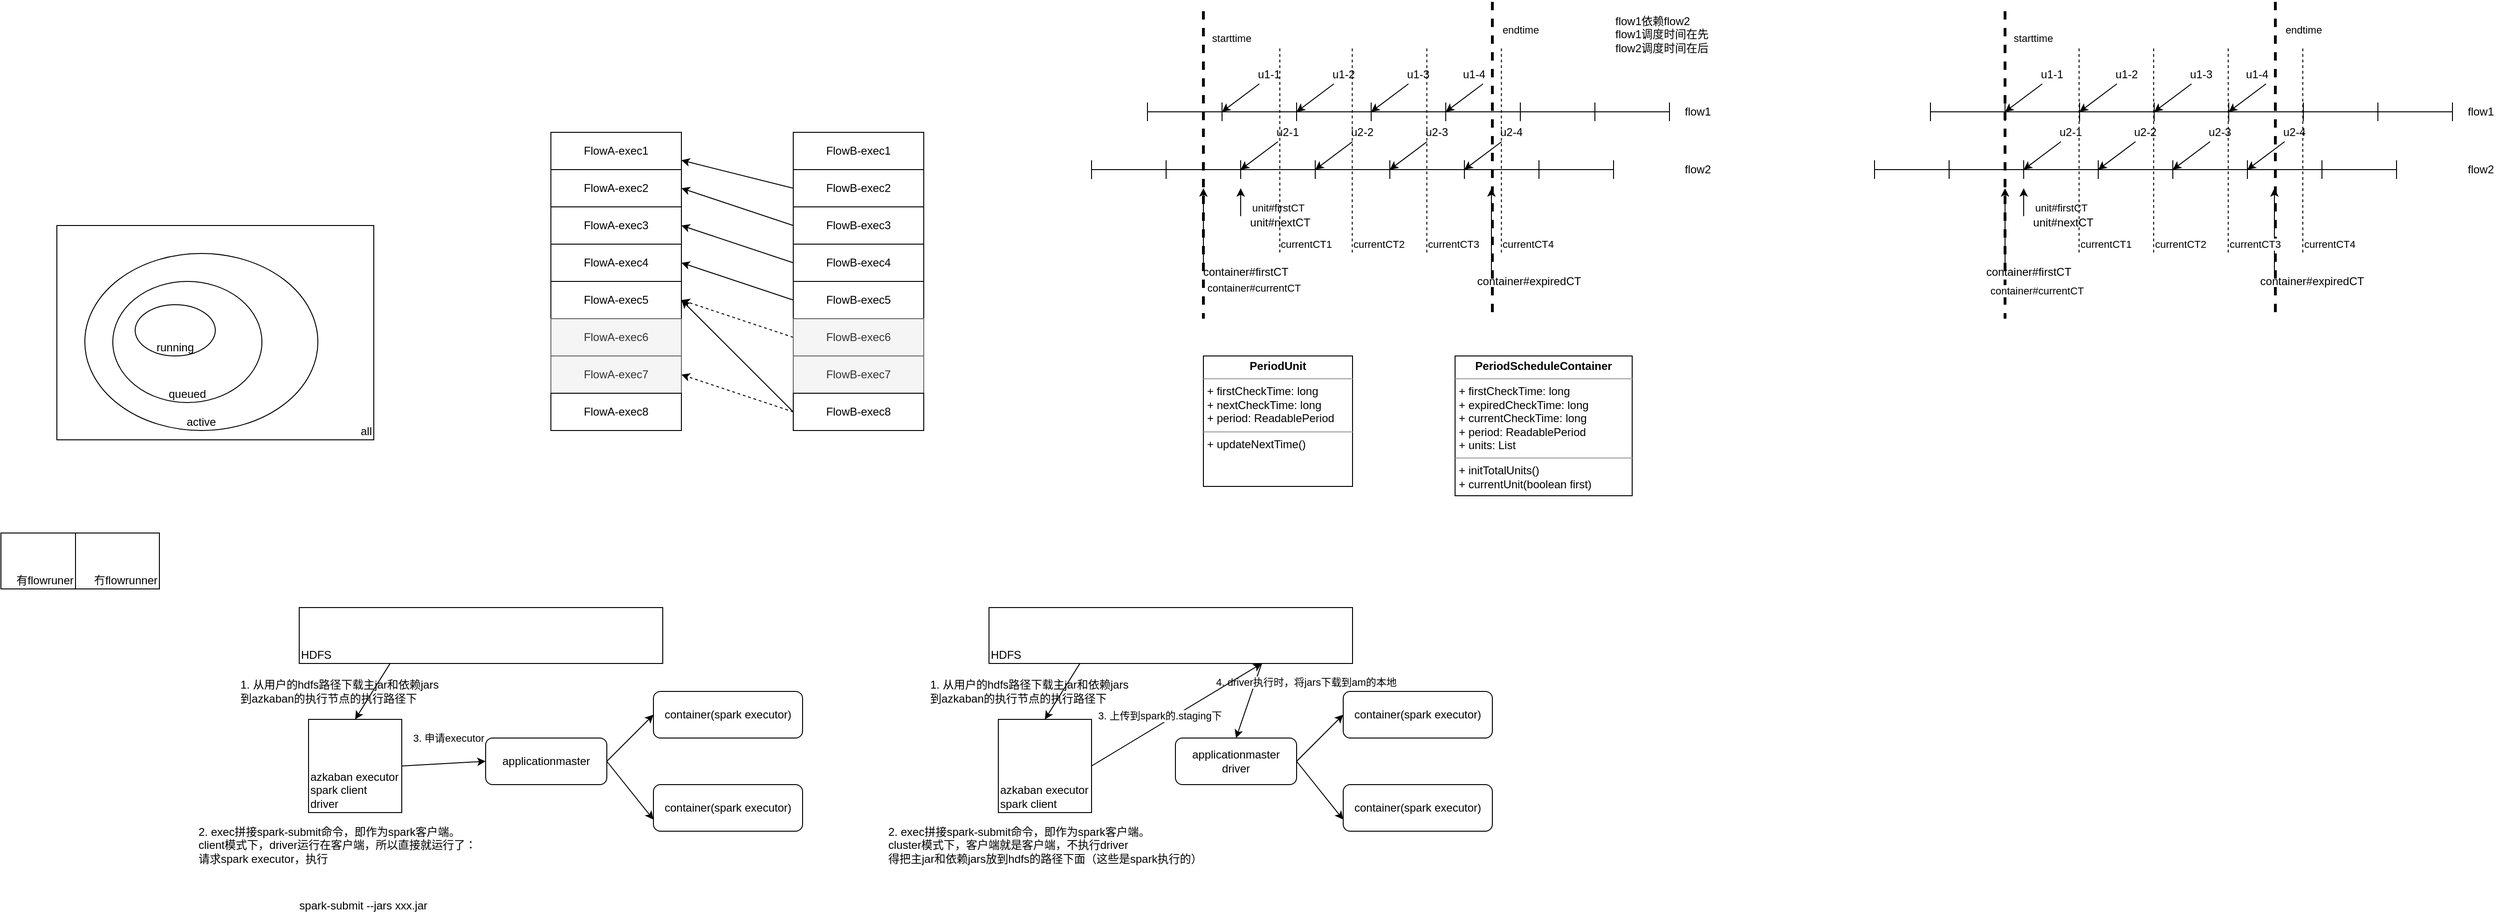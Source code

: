 <mxfile version="15.8.6" type="github">
  <diagram id="aQnRRkF6ognPnJ4j7R5l" name="第 1 页">
    <mxGraphModel dx="1422" dy="762" grid="1" gridSize="10" guides="1" tooltips="1" connect="1" arrows="1" fold="1" page="1" pageScale="1" pageWidth="827" pageHeight="1169" math="0" shadow="0">
      <root>
        <mxCell id="0" />
        <mxCell id="1" parent="0" />
        <mxCell id="pk9T2rpyoznw9BTv7xYc-8" value="all" style="rounded=0;whiteSpace=wrap;html=1;verticalAlign=bottom;align=right;" parent="1" vertex="1">
          <mxGeometry x="210" y="290" width="340" height="230" as="geometry" />
        </mxCell>
        <mxCell id="pk9T2rpyoznw9BTv7xYc-9" value="active" style="ellipse;whiteSpace=wrap;html=1;verticalAlign=bottom;" parent="1" vertex="1">
          <mxGeometry x="240" y="320" width="250" height="190" as="geometry" />
        </mxCell>
        <mxCell id="pk9T2rpyoznw9BTv7xYc-10" value="queued" style="ellipse;whiteSpace=wrap;html=1;verticalAlign=bottom;" parent="1" vertex="1">
          <mxGeometry x="270" y="350" width="160" height="130" as="geometry" />
        </mxCell>
        <mxCell id="pk9T2rpyoznw9BTv7xYc-11" value="running" style="ellipse;whiteSpace=wrap;html=1;verticalAlign=bottom;" parent="1" vertex="1">
          <mxGeometry x="294" y="375" width="86" height="55" as="geometry" />
        </mxCell>
        <mxCell id="pk9T2rpyoznw9BTv7xYc-12" value="有flowruner" style="rounded=0;whiteSpace=wrap;html=1;align=right;verticalAlign=bottom;" parent="1" vertex="1">
          <mxGeometry x="150" y="620" width="80" height="60" as="geometry" />
        </mxCell>
        <mxCell id="pk9T2rpyoznw9BTv7xYc-13" value="冇flowrunner" style="rounded=0;whiteSpace=wrap;html=1;align=right;verticalAlign=bottom;" parent="1" vertex="1">
          <mxGeometry x="230" y="620" width="90" height="60" as="geometry" />
        </mxCell>
        <mxCell id="e2mZM0DdO9kEQqsVOAgc-1" value="FlowA-exec1" style="rounded=0;whiteSpace=wrap;html=1;" parent="1" vertex="1">
          <mxGeometry x="740" y="190" width="140" height="40" as="geometry" />
        </mxCell>
        <mxCell id="e2mZM0DdO9kEQqsVOAgc-6" value="&lt;span&gt;FlowA-exec2&lt;/span&gt;" style="rounded=0;whiteSpace=wrap;html=1;" parent="1" vertex="1">
          <mxGeometry x="740" y="230" width="140" height="40" as="geometry" />
        </mxCell>
        <mxCell id="e2mZM0DdO9kEQqsVOAgc-7" value="&lt;span&gt;FlowA-exec3&lt;/span&gt;" style="rounded=0;whiteSpace=wrap;html=1;" parent="1" vertex="1">
          <mxGeometry x="740" y="270" width="140" height="40" as="geometry" />
        </mxCell>
        <mxCell id="e2mZM0DdO9kEQqsVOAgc-8" value="&lt;span&gt;FlowA-exec4&lt;/span&gt;" style="rounded=0;whiteSpace=wrap;html=1;" parent="1" vertex="1">
          <mxGeometry x="740" y="310" width="140" height="40" as="geometry" />
        </mxCell>
        <mxCell id="e2mZM0DdO9kEQqsVOAgc-9" value="&lt;span&gt;FlowA-exec5&lt;/span&gt;" style="rounded=0;whiteSpace=wrap;html=1;" parent="1" vertex="1">
          <mxGeometry x="740" y="350" width="140" height="40" as="geometry" />
        </mxCell>
        <mxCell id="e2mZM0DdO9kEQqsVOAgc-10" value="&lt;span&gt;FlowA-exec6&lt;/span&gt;" style="rounded=0;whiteSpace=wrap;html=1;fillColor=#f5f5f5;strokeColor=#666666;fontColor=#333333;" parent="1" vertex="1">
          <mxGeometry x="740" y="390" width="140" height="40" as="geometry" />
        </mxCell>
        <mxCell id="e2mZM0DdO9kEQqsVOAgc-11" value="&lt;span&gt;FlowA-exec7&lt;/span&gt;" style="rounded=0;whiteSpace=wrap;html=1;fillColor=#f5f5f5;strokeColor=#666666;fontColor=#333333;" parent="1" vertex="1">
          <mxGeometry x="740" y="430" width="140" height="40" as="geometry" />
        </mxCell>
        <mxCell id="e2mZM0DdO9kEQqsVOAgc-12" value="&lt;span&gt;FlowA-exec8&lt;/span&gt;" style="rounded=0;whiteSpace=wrap;html=1;" parent="1" vertex="1">
          <mxGeometry x="740" y="470" width="140" height="40" as="geometry" />
        </mxCell>
        <mxCell id="e2mZM0DdO9kEQqsVOAgc-13" value="FlowB-exec1" style="rounded=0;whiteSpace=wrap;html=1;" parent="1" vertex="1">
          <mxGeometry x="1000" y="190" width="140" height="40" as="geometry" />
        </mxCell>
        <mxCell id="e2mZM0DdO9kEQqsVOAgc-21" style="rounded=0;orthogonalLoop=1;jettySize=auto;html=1;exitX=0;exitY=0.5;exitDx=0;exitDy=0;entryX=1;entryY=0.75;entryDx=0;entryDy=0;" parent="1" source="e2mZM0DdO9kEQqsVOAgc-14" target="e2mZM0DdO9kEQqsVOAgc-1" edge="1">
          <mxGeometry relative="1" as="geometry" />
        </mxCell>
        <mxCell id="e2mZM0DdO9kEQqsVOAgc-14" value="&lt;span&gt;FlowB-exec2&lt;/span&gt;" style="rounded=0;whiteSpace=wrap;html=1;" parent="1" vertex="1">
          <mxGeometry x="1000" y="230" width="140" height="40" as="geometry" />
        </mxCell>
        <mxCell id="e2mZM0DdO9kEQqsVOAgc-22" style="edgeStyle=none;rounded=0;orthogonalLoop=1;jettySize=auto;html=1;exitX=0;exitY=0.5;exitDx=0;exitDy=0;entryX=1;entryY=0.5;entryDx=0;entryDy=0;" parent="1" source="e2mZM0DdO9kEQqsVOAgc-15" target="e2mZM0DdO9kEQqsVOAgc-6" edge="1">
          <mxGeometry relative="1" as="geometry" />
        </mxCell>
        <mxCell id="e2mZM0DdO9kEQqsVOAgc-15" value="&lt;span&gt;FlowB-exec3&lt;/span&gt;" style="rounded=0;whiteSpace=wrap;html=1;" parent="1" vertex="1">
          <mxGeometry x="1000" y="270" width="140" height="40" as="geometry" />
        </mxCell>
        <mxCell id="e2mZM0DdO9kEQqsVOAgc-23" style="edgeStyle=none;rounded=0;orthogonalLoop=1;jettySize=auto;html=1;exitX=0;exitY=0.5;exitDx=0;exitDy=0;entryX=1;entryY=0.5;entryDx=0;entryDy=0;" parent="1" source="e2mZM0DdO9kEQqsVOAgc-16" target="e2mZM0DdO9kEQqsVOAgc-7" edge="1">
          <mxGeometry relative="1" as="geometry" />
        </mxCell>
        <mxCell id="e2mZM0DdO9kEQqsVOAgc-16" value="&lt;span&gt;FlowB-exec4&lt;/span&gt;" style="rounded=0;whiteSpace=wrap;html=1;" parent="1" vertex="1">
          <mxGeometry x="1000" y="310" width="140" height="40" as="geometry" />
        </mxCell>
        <mxCell id="e2mZM0DdO9kEQqsVOAgc-24" style="edgeStyle=none;rounded=0;orthogonalLoop=1;jettySize=auto;html=1;exitX=0;exitY=0.5;exitDx=0;exitDy=0;entryX=1;entryY=0.5;entryDx=0;entryDy=0;" parent="1" source="e2mZM0DdO9kEQqsVOAgc-17" target="e2mZM0DdO9kEQqsVOAgc-8" edge="1">
          <mxGeometry relative="1" as="geometry" />
        </mxCell>
        <mxCell id="e2mZM0DdO9kEQqsVOAgc-17" value="&lt;span&gt;FlowB-exec5&lt;/span&gt;" style="rounded=0;whiteSpace=wrap;html=1;" parent="1" vertex="1">
          <mxGeometry x="1000" y="350" width="140" height="40" as="geometry" />
        </mxCell>
        <mxCell id="e2mZM0DdO9kEQqsVOAgc-25" style="edgeStyle=none;rounded=0;orthogonalLoop=1;jettySize=auto;html=1;exitX=0;exitY=0.5;exitDx=0;exitDy=0;entryX=1;entryY=0.5;entryDx=0;entryDy=0;dashed=1;" parent="1" source="e2mZM0DdO9kEQqsVOAgc-18" target="e2mZM0DdO9kEQqsVOAgc-9" edge="1">
          <mxGeometry relative="1" as="geometry" />
        </mxCell>
        <mxCell id="e2mZM0DdO9kEQqsVOAgc-18" value="&lt;span&gt;FlowB-exec6&lt;/span&gt;" style="rounded=0;whiteSpace=wrap;html=1;fillColor=#f5f5f5;strokeColor=#666666;fontColor=#333333;shadow=0;" parent="1" vertex="1">
          <mxGeometry x="1000" y="390" width="140" height="40" as="geometry" />
        </mxCell>
        <mxCell id="e2mZM0DdO9kEQqsVOAgc-19" value="&lt;span&gt;FlowB-exec7&lt;/span&gt;" style="rounded=0;whiteSpace=wrap;html=1;fillColor=#f5f5f5;strokeColor=#666666;fontColor=#333333;" parent="1" vertex="1">
          <mxGeometry x="1000" y="430" width="140" height="40" as="geometry" />
        </mxCell>
        <mxCell id="e2mZM0DdO9kEQqsVOAgc-26" style="edgeStyle=none;rounded=0;orthogonalLoop=1;jettySize=auto;html=1;exitX=0;exitY=0.5;exitDx=0;exitDy=0;entryX=1;entryY=0.5;entryDx=0;entryDy=0;dashed=1;" parent="1" source="e2mZM0DdO9kEQqsVOAgc-20" target="e2mZM0DdO9kEQqsVOAgc-11" edge="1">
          <mxGeometry relative="1" as="geometry" />
        </mxCell>
        <mxCell id="e2mZM0DdO9kEQqsVOAgc-27" style="edgeStyle=none;rounded=0;orthogonalLoop=1;jettySize=auto;html=1;exitX=0;exitY=0.5;exitDx=0;exitDy=0;entryX=1;entryY=0.5;entryDx=0;entryDy=0;" parent="1" source="e2mZM0DdO9kEQqsVOAgc-20" target="e2mZM0DdO9kEQqsVOAgc-9" edge="1">
          <mxGeometry relative="1" as="geometry" />
        </mxCell>
        <mxCell id="e2mZM0DdO9kEQqsVOAgc-20" value="&lt;span&gt;FlowB-exec8&lt;/span&gt;" style="rounded=0;whiteSpace=wrap;html=1;" parent="1" vertex="1">
          <mxGeometry x="1000" y="470" width="140" height="40" as="geometry" />
        </mxCell>
        <mxCell id="pfVYuSR0jJSsjKPyAvSp-11" value="&lt;p style=&quot;margin: 0px ; margin-top: 4px ; text-align: center&quot;&gt;&lt;b&gt;PeriodScheduleContainer&lt;/b&gt;&lt;br&gt;&lt;/p&gt;&lt;hr size=&quot;1&quot;&gt;&lt;p style=&quot;margin: 0px ; margin-left: 4px&quot;&gt;+ firstCheckTime: long&lt;/p&gt;&lt;p style=&quot;margin: 0px ; margin-left: 4px&quot;&gt;+ expiredCheckTime: long&lt;/p&gt;&lt;p style=&quot;margin: 0px ; margin-left: 4px&quot;&gt;+ currentCheckTime: long&lt;/p&gt;&lt;p style=&quot;margin: 0px ; margin-left: 4px&quot;&gt;+ period: ReadablePeriod&lt;/p&gt;&lt;p style=&quot;margin: 0px ; margin-left: 4px&quot;&gt;+ units: List&lt;/p&gt;&lt;hr size=&quot;1&quot;&gt;&lt;p style=&quot;margin: 0px ; margin-left: 4px&quot;&gt;+ initTotalUnits()&lt;/p&gt;&lt;p style=&quot;margin: 0px ; margin-left: 4px&quot;&gt;+ currentUnit(boolean first)&lt;/p&gt;" style="verticalAlign=top;align=left;overflow=fill;fontSize=12;fontFamily=Helvetica;html=1;" parent="1" vertex="1">
          <mxGeometry x="1710" y="430" width="190" height="150" as="geometry" />
        </mxCell>
        <mxCell id="pfVYuSR0jJSsjKPyAvSp-12" value="&lt;p style=&quot;margin: 0px ; margin-top: 4px ; text-align: center&quot;&gt;&lt;b&gt;PeriodUnit&lt;/b&gt;&lt;/p&gt;&lt;hr size=&quot;1&quot;&gt;&lt;p style=&quot;margin: 0px ; margin-left: 4px&quot;&gt;+ firstCheckTime: long&lt;/p&gt;&lt;p style=&quot;margin: 0px ; margin-left: 4px&quot;&gt;+ nextCheckTime: long&lt;/p&gt;&lt;p style=&quot;margin: 0px ; margin-left: 4px&quot;&gt;+ period: ReadablePeriod&lt;/p&gt;&lt;hr size=&quot;1&quot;&gt;&lt;p style=&quot;margin: 0px ; margin-left: 4px&quot;&gt;+ updateNextTime()&lt;/p&gt;" style="verticalAlign=top;align=left;overflow=fill;fontSize=12;fontFamily=Helvetica;html=1;" parent="1" vertex="1">
          <mxGeometry x="1440" y="430" width="160" height="140" as="geometry" />
        </mxCell>
        <mxCell id="pfVYuSR0jJSsjKPyAvSp-16" value="" style="shape=crossbar;whiteSpace=wrap;html=1;rounded=1;verticalAlign=bottom;" parent="1" vertex="1">
          <mxGeometry x="1320" y="220" width="80" height="20" as="geometry" />
        </mxCell>
        <mxCell id="pfVYuSR0jJSsjKPyAvSp-18" value="" style="shape=crossbar;whiteSpace=wrap;html=1;rounded=1;verticalAlign=bottom;" parent="1" vertex="1">
          <mxGeometry x="1400" y="220" width="80" height="20" as="geometry" />
        </mxCell>
        <mxCell id="pfVYuSR0jJSsjKPyAvSp-19" value="" style="shape=crossbar;whiteSpace=wrap;html=1;rounded=1;verticalAlign=bottom;" parent="1" vertex="1">
          <mxGeometry x="1480" y="220" width="80" height="20" as="geometry" />
        </mxCell>
        <mxCell id="pfVYuSR0jJSsjKPyAvSp-20" value="" style="shape=crossbar;whiteSpace=wrap;html=1;rounded=1;verticalAlign=bottom;" parent="1" vertex="1">
          <mxGeometry x="1560" y="220" width="80" height="20" as="geometry" />
        </mxCell>
        <mxCell id="pfVYuSR0jJSsjKPyAvSp-21" value="" style="shape=crossbar;whiteSpace=wrap;html=1;rounded=1;verticalAlign=bottom;" parent="1" vertex="1">
          <mxGeometry x="1640" y="220" width="80" height="20" as="geometry" />
        </mxCell>
        <mxCell id="pfVYuSR0jJSsjKPyAvSp-22" value="" style="shape=crossbar;whiteSpace=wrap;html=1;rounded=1;verticalAlign=bottom;" parent="1" vertex="1">
          <mxGeometry x="1720" y="220" width="80" height="20" as="geometry" />
        </mxCell>
        <mxCell id="pfVYuSR0jJSsjKPyAvSp-23" value="" style="shape=crossbar;whiteSpace=wrap;html=1;rounded=1;verticalAlign=bottom;" parent="1" vertex="1">
          <mxGeometry x="1800" y="220" width="80" height="20" as="geometry" />
        </mxCell>
        <mxCell id="pfVYuSR0jJSsjKPyAvSp-25" value="" style="endArrow=none;html=1;dashed=1;endFill=0;strokeWidth=3;" parent="1" edge="1">
          <mxGeometry width="50" height="50" relative="1" as="geometry">
            <mxPoint x="1440" y="60" as="sourcePoint" />
            <mxPoint x="1440" y="390" as="targetPoint" />
          </mxGeometry>
        </mxCell>
        <mxCell id="pfVYuSR0jJSsjKPyAvSp-26" value="starttime" style="edgeLabel;html=1;align=center;verticalAlign=middle;resizable=0;points=[];" parent="pfVYuSR0jJSsjKPyAvSp-25" vertex="1" connectable="0">
          <mxGeometry x="-0.796" relative="1" as="geometry">
            <mxPoint x="30" y="-5" as="offset" />
          </mxGeometry>
        </mxCell>
        <mxCell id="pfVYuSR0jJSsjKPyAvSp-27" value="" style="endArrow=none;html=1;dashed=1;endFill=0;strokeWidth=3;" parent="1" edge="1">
          <mxGeometry width="50" height="50" relative="1" as="geometry">
            <mxPoint x="1750" y="50" as="sourcePoint" />
            <mxPoint x="1750" y="390" as="targetPoint" />
          </mxGeometry>
        </mxCell>
        <mxCell id="pfVYuSR0jJSsjKPyAvSp-28" value="endtime" style="edgeLabel;html=1;align=center;verticalAlign=middle;resizable=0;points=[];" parent="pfVYuSR0jJSsjKPyAvSp-27" vertex="1" connectable="0">
          <mxGeometry x="-0.796" relative="1" as="geometry">
            <mxPoint x="30" y="-5" as="offset" />
          </mxGeometry>
        </mxCell>
        <mxCell id="pfVYuSR0jJSsjKPyAvSp-29" value="" style="endArrow=classic;html=1;" parent="1" edge="1">
          <mxGeometry width="50" height="50" relative="1" as="geometry">
            <mxPoint x="1440" y="330" as="sourcePoint" />
            <mxPoint x="1440" y="250" as="targetPoint" />
          </mxGeometry>
        </mxCell>
        <mxCell id="pfVYuSR0jJSsjKPyAvSp-30" value="container#currentCT" style="edgeLabel;html=1;align=center;verticalAlign=middle;resizable=0;points=[];" parent="pfVYuSR0jJSsjKPyAvSp-29" vertex="1" connectable="0">
          <mxGeometry x="-0.755" relative="1" as="geometry">
            <mxPoint x="54" y="37" as="offset" />
          </mxGeometry>
        </mxCell>
        <mxCell id="pfVYuSR0jJSsjKPyAvSp-31" value="container#firstCT" style="text;html=1;align=center;verticalAlign=middle;resizable=0;points=[];autosize=1;strokeColor=none;fillColor=none;" parent="1" vertex="1">
          <mxGeometry x="1430" y="330" width="110" height="20" as="geometry" />
        </mxCell>
        <mxCell id="pfVYuSR0jJSsjKPyAvSp-32" value="" style="endArrow=classic;html=1;" parent="1" edge="1">
          <mxGeometry width="50" height="50" relative="1" as="geometry">
            <mxPoint x="1749" y="340" as="sourcePoint" />
            <mxPoint x="1749" y="250" as="targetPoint" />
          </mxGeometry>
        </mxCell>
        <mxCell id="pfVYuSR0jJSsjKPyAvSp-33" value="&lt;span style=&quot;font-size: 12px;&quot;&gt;container#expiredCT&lt;/span&gt;" style="edgeLabel;html=1;align=center;verticalAlign=middle;resizable=0;points=[];labelBackgroundColor=none;" parent="pfVYuSR0jJSsjKPyAvSp-32" vertex="1" connectable="0">
          <mxGeometry x="-0.755" relative="1" as="geometry">
            <mxPoint x="40" y="21" as="offset" />
          </mxGeometry>
        </mxCell>
        <mxCell id="pfVYuSR0jJSsjKPyAvSp-34" value="" style="endArrow=classic;html=1;" parent="1" edge="1">
          <mxGeometry width="50" height="50" relative="1" as="geometry">
            <mxPoint x="1480" y="280" as="sourcePoint" />
            <mxPoint x="1480" y="250" as="targetPoint" />
          </mxGeometry>
        </mxCell>
        <mxCell id="pfVYuSR0jJSsjKPyAvSp-35" value="unit#firstCT" style="edgeLabel;html=1;align=center;verticalAlign=middle;resizable=0;points=[];" parent="pfVYuSR0jJSsjKPyAvSp-34" vertex="1" connectable="0">
          <mxGeometry x="-0.381" y="-2" relative="1" as="geometry">
            <mxPoint x="38" as="offset" />
          </mxGeometry>
        </mxCell>
        <mxCell id="pfVYuSR0jJSsjKPyAvSp-36" value="unit#nextCT" style="text;html=1;align=center;verticalAlign=middle;resizable=0;points=[];autosize=1;strokeColor=none;fillColor=none;" parent="1" vertex="1">
          <mxGeometry x="1482" y="277" width="80" height="20" as="geometry" />
        </mxCell>
        <mxCell id="pfVYuSR0jJSsjKPyAvSp-37" value="" style="shape=crossbar;whiteSpace=wrap;html=1;rounded=1;verticalAlign=bottom;" parent="1" vertex="1">
          <mxGeometry x="1380" y="158" width="80" height="20" as="geometry" />
        </mxCell>
        <mxCell id="pfVYuSR0jJSsjKPyAvSp-38" value="" style="shape=crossbar;whiteSpace=wrap;html=1;rounded=1;verticalAlign=bottom;" parent="1" vertex="1">
          <mxGeometry x="1460" y="158" width="80" height="20" as="geometry" />
        </mxCell>
        <mxCell id="pfVYuSR0jJSsjKPyAvSp-39" value="" style="shape=crossbar;whiteSpace=wrap;html=1;rounded=1;verticalAlign=bottom;" parent="1" vertex="1">
          <mxGeometry x="1540" y="158" width="80" height="20" as="geometry" />
        </mxCell>
        <mxCell id="pfVYuSR0jJSsjKPyAvSp-40" value="" style="shape=crossbar;whiteSpace=wrap;html=1;rounded=1;verticalAlign=bottom;" parent="1" vertex="1">
          <mxGeometry x="1620" y="158" width="80" height="20" as="geometry" />
        </mxCell>
        <mxCell id="pfVYuSR0jJSsjKPyAvSp-41" value="" style="shape=crossbar;whiteSpace=wrap;html=1;rounded=1;verticalAlign=bottom;" parent="1" vertex="1">
          <mxGeometry x="1700" y="158" width="80" height="20" as="geometry" />
        </mxCell>
        <mxCell id="pfVYuSR0jJSsjKPyAvSp-42" value="" style="shape=crossbar;whiteSpace=wrap;html=1;rounded=1;verticalAlign=bottom;" parent="1" vertex="1">
          <mxGeometry x="1780" y="158" width="80" height="20" as="geometry" />
        </mxCell>
        <mxCell id="pfVYuSR0jJSsjKPyAvSp-43" value="" style="shape=crossbar;whiteSpace=wrap;html=1;rounded=1;verticalAlign=bottom;" parent="1" vertex="1">
          <mxGeometry x="1860" y="158" width="80" height="20" as="geometry" />
        </mxCell>
        <mxCell id="pfVYuSR0jJSsjKPyAvSp-44" value="flow1" style="text;html=1;align=center;verticalAlign=middle;resizable=0;points=[];autosize=1;strokeColor=none;fillColor=none;" parent="1" vertex="1">
          <mxGeometry x="1950" y="158" width="40" height="20" as="geometry" />
        </mxCell>
        <mxCell id="pfVYuSR0jJSsjKPyAvSp-45" value="flow2" style="text;html=1;align=center;verticalAlign=middle;resizable=0;points=[];autosize=1;strokeColor=none;fillColor=none;" parent="1" vertex="1">
          <mxGeometry x="1950" y="220" width="40" height="20" as="geometry" />
        </mxCell>
        <mxCell id="pfVYuSR0jJSsjKPyAvSp-46" value="" style="endArrow=classic;html=1;entryX=0;entryY=0.5;entryDx=0;entryDy=0;entryPerimeter=0;" parent="1" target="pfVYuSR0jJSsjKPyAvSp-38" edge="1">
          <mxGeometry width="50" height="50" relative="1" as="geometry">
            <mxPoint x="1500" y="138" as="sourcePoint" />
            <mxPoint x="1550" y="88" as="targetPoint" />
          </mxGeometry>
        </mxCell>
        <mxCell id="pfVYuSR0jJSsjKPyAvSp-47" value="u1-1" style="text;html=1;align=center;verticalAlign=middle;resizable=0;points=[];autosize=1;strokeColor=none;fillColor=none;" parent="1" vertex="1">
          <mxGeometry x="1490" y="118" width="40" height="20" as="geometry" />
        </mxCell>
        <mxCell id="pfVYuSR0jJSsjKPyAvSp-48" value="" style="endArrow=classic;html=1;entryX=0;entryY=0.5;entryDx=0;entryDy=0;entryPerimeter=0;" parent="1" target="pfVYuSR0jJSsjKPyAvSp-39" edge="1">
          <mxGeometry width="50" height="50" relative="1" as="geometry">
            <mxPoint x="1580" y="138" as="sourcePoint" />
            <mxPoint x="1470" y="178" as="targetPoint" />
          </mxGeometry>
        </mxCell>
        <mxCell id="pfVYuSR0jJSsjKPyAvSp-49" value="u1-2" style="text;html=1;align=center;verticalAlign=middle;resizable=0;points=[];autosize=1;strokeColor=none;fillColor=none;" parent="1" vertex="1">
          <mxGeometry x="1570" y="118" width="40" height="20" as="geometry" />
        </mxCell>
        <mxCell id="pfVYuSR0jJSsjKPyAvSp-53" value="" style="endArrow=classic;html=1;entryX=0;entryY=0.5;entryDx=0;entryDy=0;entryPerimeter=0;" parent="1" edge="1">
          <mxGeometry width="50" height="50" relative="1" as="geometry">
            <mxPoint x="1660" y="138" as="sourcePoint" />
            <mxPoint x="1620" y="168" as="targetPoint" />
          </mxGeometry>
        </mxCell>
        <mxCell id="pfVYuSR0jJSsjKPyAvSp-54" value="u1-3" style="text;html=1;align=center;verticalAlign=middle;resizable=0;points=[];autosize=1;strokeColor=none;fillColor=none;" parent="1" vertex="1">
          <mxGeometry x="1650" y="118" width="40" height="20" as="geometry" />
        </mxCell>
        <mxCell id="pfVYuSR0jJSsjKPyAvSp-55" value="" style="endArrow=classic;html=1;entryX=0;entryY=0.5;entryDx=0;entryDy=0;entryPerimeter=0;" parent="1" edge="1">
          <mxGeometry width="50" height="50" relative="1" as="geometry">
            <mxPoint x="1740" y="138" as="sourcePoint" />
            <mxPoint x="1700" y="168" as="targetPoint" />
          </mxGeometry>
        </mxCell>
        <mxCell id="pfVYuSR0jJSsjKPyAvSp-56" value="u1-4" style="text;html=1;align=center;verticalAlign=middle;resizable=0;points=[];autosize=1;strokeColor=none;fillColor=none;" parent="1" vertex="1">
          <mxGeometry x="1710" y="118" width="40" height="20" as="geometry" />
        </mxCell>
        <mxCell id="pfVYuSR0jJSsjKPyAvSp-57" value="" style="endArrow=classic;html=1;entryX=0;entryY=0.5;entryDx=0;entryDy=0;entryPerimeter=0;" parent="1" edge="1">
          <mxGeometry width="50" height="50" relative="1" as="geometry">
            <mxPoint x="1520" y="200" as="sourcePoint" />
            <mxPoint x="1480" y="230" as="targetPoint" />
          </mxGeometry>
        </mxCell>
        <mxCell id="pfVYuSR0jJSsjKPyAvSp-58" value="u2-1" style="text;html=1;align=center;verticalAlign=middle;resizable=0;points=[];autosize=1;strokeColor=none;fillColor=none;" parent="1" vertex="1">
          <mxGeometry x="1510" y="180" width="40" height="20" as="geometry" />
        </mxCell>
        <mxCell id="pfVYuSR0jJSsjKPyAvSp-59" value="" style="endArrow=classic;html=1;entryX=0;entryY=0.5;entryDx=0;entryDy=0;entryPerimeter=0;" parent="1" edge="1">
          <mxGeometry width="50" height="50" relative="1" as="geometry">
            <mxPoint x="1600" y="200" as="sourcePoint" />
            <mxPoint x="1560" y="230" as="targetPoint" />
          </mxGeometry>
        </mxCell>
        <mxCell id="pfVYuSR0jJSsjKPyAvSp-60" value="u2-2" style="text;html=1;align=center;verticalAlign=middle;resizable=0;points=[];autosize=1;strokeColor=none;fillColor=none;" parent="1" vertex="1">
          <mxGeometry x="1590" y="180" width="40" height="20" as="geometry" />
        </mxCell>
        <mxCell id="pfVYuSR0jJSsjKPyAvSp-61" value="" style="endArrow=classic;html=1;entryX=0;entryY=0.5;entryDx=0;entryDy=0;entryPerimeter=0;" parent="1" edge="1">
          <mxGeometry width="50" height="50" relative="1" as="geometry">
            <mxPoint x="1680" y="200" as="sourcePoint" />
            <mxPoint x="1640" y="230" as="targetPoint" />
          </mxGeometry>
        </mxCell>
        <mxCell id="pfVYuSR0jJSsjKPyAvSp-62" value="u2-3" style="text;html=1;align=center;verticalAlign=middle;resizable=0;points=[];autosize=1;strokeColor=none;fillColor=none;" parent="1" vertex="1">
          <mxGeometry x="1670" y="180" width="40" height="20" as="geometry" />
        </mxCell>
        <mxCell id="pfVYuSR0jJSsjKPyAvSp-63" value="" style="endArrow=classic;html=1;entryX=0;entryY=0.5;entryDx=0;entryDy=0;entryPerimeter=0;" parent="1" edge="1">
          <mxGeometry width="50" height="50" relative="1" as="geometry">
            <mxPoint x="1760" y="200" as="sourcePoint" />
            <mxPoint x="1720" y="230" as="targetPoint" />
          </mxGeometry>
        </mxCell>
        <mxCell id="pfVYuSR0jJSsjKPyAvSp-64" value="u2-4" style="text;html=1;align=center;verticalAlign=middle;resizable=0;points=[];autosize=1;strokeColor=none;fillColor=none;" parent="1" vertex="1">
          <mxGeometry x="1750" y="180" width="40" height="20" as="geometry" />
        </mxCell>
        <mxCell id="pfVYuSR0jJSsjKPyAvSp-65" value="flow1依赖flow2&lt;br&gt;flow1调度时间在先&lt;br&gt;flow2调度时间在后" style="text;html=1;align=left;verticalAlign=middle;resizable=0;points=[];autosize=1;strokeColor=none;fillColor=none;" parent="1" vertex="1">
          <mxGeometry x="1880" y="60" width="120" height="50" as="geometry" />
        </mxCell>
        <mxCell id="pfVYuSR0jJSsjKPyAvSp-66" value="" style="endArrow=none;html=1;dashed=1;endFill=0;strokeWidth=1;" parent="1" edge="1">
          <mxGeometry width="50" height="50" relative="1" as="geometry">
            <mxPoint x="1522" y="100" as="sourcePoint" />
            <mxPoint x="1522" y="320" as="targetPoint" />
          </mxGeometry>
        </mxCell>
        <mxCell id="pfVYuSR0jJSsjKPyAvSp-67" value="currentCT1" style="edgeLabel;html=1;align=center;verticalAlign=middle;resizable=0;points=[];" parent="pfVYuSR0jJSsjKPyAvSp-66" vertex="1" connectable="0">
          <mxGeometry x="-0.796" relative="1" as="geometry">
            <mxPoint x="28" y="187" as="offset" />
          </mxGeometry>
        </mxCell>
        <mxCell id="pfVYuSR0jJSsjKPyAvSp-68" value="" style="endArrow=none;html=1;dashed=1;endFill=0;strokeWidth=1;" parent="1" edge="1">
          <mxGeometry width="50" height="50" relative="1" as="geometry">
            <mxPoint x="1599.71" y="100" as="sourcePoint" />
            <mxPoint x="1599.71" y="320" as="targetPoint" />
          </mxGeometry>
        </mxCell>
        <mxCell id="pfVYuSR0jJSsjKPyAvSp-69" value="currentCT2" style="edgeLabel;html=1;align=center;verticalAlign=middle;resizable=0;points=[];" parent="pfVYuSR0jJSsjKPyAvSp-68" vertex="1" connectable="0">
          <mxGeometry x="-0.796" relative="1" as="geometry">
            <mxPoint x="28" y="187" as="offset" />
          </mxGeometry>
        </mxCell>
        <mxCell id="pfVYuSR0jJSsjKPyAvSp-70" value="" style="endArrow=none;html=1;dashed=1;endFill=0;strokeWidth=1;" parent="1" edge="1">
          <mxGeometry width="50" height="50" relative="1" as="geometry">
            <mxPoint x="1679.71" y="100" as="sourcePoint" />
            <mxPoint x="1679.71" y="320" as="targetPoint" />
          </mxGeometry>
        </mxCell>
        <mxCell id="pfVYuSR0jJSsjKPyAvSp-71" value="currentCT3" style="edgeLabel;html=1;align=center;verticalAlign=middle;resizable=0;points=[];" parent="pfVYuSR0jJSsjKPyAvSp-70" vertex="1" connectable="0">
          <mxGeometry x="-0.796" relative="1" as="geometry">
            <mxPoint x="28" y="187" as="offset" />
          </mxGeometry>
        </mxCell>
        <mxCell id="pfVYuSR0jJSsjKPyAvSp-72" value="" style="endArrow=none;html=1;dashed=1;endFill=0;strokeWidth=1;" parent="1" edge="1">
          <mxGeometry width="50" height="50" relative="1" as="geometry">
            <mxPoint x="1759.71" y="100" as="sourcePoint" />
            <mxPoint x="1759.71" y="320" as="targetPoint" />
          </mxGeometry>
        </mxCell>
        <mxCell id="pfVYuSR0jJSsjKPyAvSp-73" value="currentCT4" style="edgeLabel;html=1;align=center;verticalAlign=middle;resizable=0;points=[];" parent="pfVYuSR0jJSsjKPyAvSp-72" vertex="1" connectable="0">
          <mxGeometry x="-0.796" relative="1" as="geometry">
            <mxPoint x="28" y="187" as="offset" />
          </mxGeometry>
        </mxCell>
        <mxCell id="pfVYuSR0jJSsjKPyAvSp-74" value="" style="shape=crossbar;whiteSpace=wrap;html=1;rounded=1;verticalAlign=bottom;" parent="1" vertex="1">
          <mxGeometry x="2160" y="220" width="80" height="20" as="geometry" />
        </mxCell>
        <mxCell id="pfVYuSR0jJSsjKPyAvSp-75" value="" style="shape=crossbar;whiteSpace=wrap;html=1;rounded=1;verticalAlign=bottom;" parent="1" vertex="1">
          <mxGeometry x="2240" y="220" width="80" height="20" as="geometry" />
        </mxCell>
        <mxCell id="pfVYuSR0jJSsjKPyAvSp-76" value="" style="shape=crossbar;whiteSpace=wrap;html=1;rounded=1;verticalAlign=bottom;" parent="1" vertex="1">
          <mxGeometry x="2320" y="220" width="80" height="20" as="geometry" />
        </mxCell>
        <mxCell id="pfVYuSR0jJSsjKPyAvSp-77" value="" style="shape=crossbar;whiteSpace=wrap;html=1;rounded=1;verticalAlign=bottom;" parent="1" vertex="1">
          <mxGeometry x="2400" y="220" width="80" height="20" as="geometry" />
        </mxCell>
        <mxCell id="pfVYuSR0jJSsjKPyAvSp-78" value="" style="shape=crossbar;whiteSpace=wrap;html=1;rounded=1;verticalAlign=bottom;" parent="1" vertex="1">
          <mxGeometry x="2480" y="220" width="80" height="20" as="geometry" />
        </mxCell>
        <mxCell id="pfVYuSR0jJSsjKPyAvSp-79" value="" style="shape=crossbar;whiteSpace=wrap;html=1;rounded=1;verticalAlign=bottom;" parent="1" vertex="1">
          <mxGeometry x="2560" y="220" width="80" height="20" as="geometry" />
        </mxCell>
        <mxCell id="pfVYuSR0jJSsjKPyAvSp-80" value="" style="shape=crossbar;whiteSpace=wrap;html=1;rounded=1;verticalAlign=bottom;" parent="1" vertex="1">
          <mxGeometry x="2640" y="220" width="80" height="20" as="geometry" />
        </mxCell>
        <mxCell id="pfVYuSR0jJSsjKPyAvSp-81" value="" style="endArrow=none;html=1;dashed=1;endFill=0;strokeWidth=3;" parent="1" edge="1">
          <mxGeometry width="50" height="50" relative="1" as="geometry">
            <mxPoint x="2300" y="60" as="sourcePoint" />
            <mxPoint x="2300" y="390" as="targetPoint" />
          </mxGeometry>
        </mxCell>
        <mxCell id="pfVYuSR0jJSsjKPyAvSp-82" value="starttime" style="edgeLabel;html=1;align=center;verticalAlign=middle;resizable=0;points=[];" parent="pfVYuSR0jJSsjKPyAvSp-81" vertex="1" connectable="0">
          <mxGeometry x="-0.796" relative="1" as="geometry">
            <mxPoint x="30" y="-5" as="offset" />
          </mxGeometry>
        </mxCell>
        <mxCell id="pfVYuSR0jJSsjKPyAvSp-83" value="" style="endArrow=none;html=1;dashed=1;endFill=0;strokeWidth=3;" parent="1" edge="1">
          <mxGeometry width="50" height="50" relative="1" as="geometry">
            <mxPoint x="2590" y="50" as="sourcePoint" />
            <mxPoint x="2590" y="390" as="targetPoint" />
          </mxGeometry>
        </mxCell>
        <mxCell id="pfVYuSR0jJSsjKPyAvSp-84" value="endtime" style="edgeLabel;html=1;align=center;verticalAlign=middle;resizable=0;points=[];" parent="pfVYuSR0jJSsjKPyAvSp-83" vertex="1" connectable="0">
          <mxGeometry x="-0.796" relative="1" as="geometry">
            <mxPoint x="30" y="-5" as="offset" />
          </mxGeometry>
        </mxCell>
        <mxCell id="pfVYuSR0jJSsjKPyAvSp-85" value="" style="endArrow=classic;html=1;" parent="1" edge="1">
          <mxGeometry width="50" height="50" relative="1" as="geometry">
            <mxPoint x="2300" y="330" as="sourcePoint" />
            <mxPoint x="2300" y="250" as="targetPoint" />
          </mxGeometry>
        </mxCell>
        <mxCell id="pfVYuSR0jJSsjKPyAvSp-86" value="container#currentCT" style="edgeLabel;html=1;align=center;verticalAlign=middle;resizable=0;points=[];" parent="pfVYuSR0jJSsjKPyAvSp-85" vertex="1" connectable="0">
          <mxGeometry x="-0.755" relative="1" as="geometry">
            <mxPoint x="34" y="40" as="offset" />
          </mxGeometry>
        </mxCell>
        <mxCell id="pfVYuSR0jJSsjKPyAvSp-87" value="container#firstCT" style="text;html=1;align=center;verticalAlign=middle;resizable=0;points=[];autosize=1;strokeColor=none;fillColor=none;" parent="1" vertex="1">
          <mxGeometry x="2270" y="330" width="110" height="20" as="geometry" />
        </mxCell>
        <mxCell id="pfVYuSR0jJSsjKPyAvSp-88" value="" style="endArrow=classic;html=1;" parent="1" edge="1">
          <mxGeometry width="50" height="50" relative="1" as="geometry">
            <mxPoint x="2589" y="340" as="sourcePoint" />
            <mxPoint x="2589" y="250" as="targetPoint" />
          </mxGeometry>
        </mxCell>
        <mxCell id="pfVYuSR0jJSsjKPyAvSp-89" value="&lt;span style=&quot;font-size: 12px;&quot;&gt;container#expiredCT&lt;/span&gt;" style="edgeLabel;html=1;align=center;verticalAlign=middle;resizable=0;points=[];labelBackgroundColor=none;" parent="pfVYuSR0jJSsjKPyAvSp-88" vertex="1" connectable="0">
          <mxGeometry x="-0.755" relative="1" as="geometry">
            <mxPoint x="40" y="21" as="offset" />
          </mxGeometry>
        </mxCell>
        <mxCell id="pfVYuSR0jJSsjKPyAvSp-90" value="" style="endArrow=classic;html=1;" parent="1" edge="1">
          <mxGeometry width="50" height="50" relative="1" as="geometry">
            <mxPoint x="2320" y="280" as="sourcePoint" />
            <mxPoint x="2320" y="250" as="targetPoint" />
          </mxGeometry>
        </mxCell>
        <mxCell id="pfVYuSR0jJSsjKPyAvSp-91" value="unit#firstCT" style="edgeLabel;html=1;align=center;verticalAlign=middle;resizable=0;points=[];" parent="pfVYuSR0jJSsjKPyAvSp-90" vertex="1" connectable="0">
          <mxGeometry x="-0.381" y="-2" relative="1" as="geometry">
            <mxPoint x="38" as="offset" />
          </mxGeometry>
        </mxCell>
        <mxCell id="pfVYuSR0jJSsjKPyAvSp-92" value="unit#nextCT" style="text;html=1;align=center;verticalAlign=middle;resizable=0;points=[];autosize=1;strokeColor=none;fillColor=none;" parent="1" vertex="1">
          <mxGeometry x="2322" y="277" width="80" height="20" as="geometry" />
        </mxCell>
        <mxCell id="pfVYuSR0jJSsjKPyAvSp-93" value="" style="shape=crossbar;whiteSpace=wrap;html=1;rounded=1;verticalAlign=bottom;" parent="1" vertex="1">
          <mxGeometry x="2220" y="158" width="80" height="20" as="geometry" />
        </mxCell>
        <mxCell id="pfVYuSR0jJSsjKPyAvSp-94" value="" style="shape=crossbar;whiteSpace=wrap;html=1;rounded=1;verticalAlign=bottom;" parent="1" vertex="1">
          <mxGeometry x="2300" y="158" width="80" height="20" as="geometry" />
        </mxCell>
        <mxCell id="pfVYuSR0jJSsjKPyAvSp-95" value="" style="shape=crossbar;whiteSpace=wrap;html=1;rounded=1;verticalAlign=bottom;" parent="1" vertex="1">
          <mxGeometry x="2380" y="158" width="80" height="20" as="geometry" />
        </mxCell>
        <mxCell id="pfVYuSR0jJSsjKPyAvSp-96" value="" style="shape=crossbar;whiteSpace=wrap;html=1;rounded=1;verticalAlign=bottom;" parent="1" vertex="1">
          <mxGeometry x="2460" y="158" width="80" height="20" as="geometry" />
        </mxCell>
        <mxCell id="pfVYuSR0jJSsjKPyAvSp-97" value="" style="shape=crossbar;whiteSpace=wrap;html=1;rounded=1;verticalAlign=bottom;" parent="1" vertex="1">
          <mxGeometry x="2540" y="158" width="80" height="20" as="geometry" />
        </mxCell>
        <mxCell id="pfVYuSR0jJSsjKPyAvSp-98" value="" style="shape=crossbar;whiteSpace=wrap;html=1;rounded=1;verticalAlign=bottom;" parent="1" vertex="1">
          <mxGeometry x="2620" y="158" width="80" height="20" as="geometry" />
        </mxCell>
        <mxCell id="pfVYuSR0jJSsjKPyAvSp-99" value="" style="shape=crossbar;whiteSpace=wrap;html=1;rounded=1;verticalAlign=bottom;" parent="1" vertex="1">
          <mxGeometry x="2700" y="158" width="80" height="20" as="geometry" />
        </mxCell>
        <mxCell id="pfVYuSR0jJSsjKPyAvSp-100" value="flow1" style="text;html=1;align=center;verticalAlign=middle;resizable=0;points=[];autosize=1;strokeColor=none;fillColor=none;" parent="1" vertex="1">
          <mxGeometry x="2790" y="158" width="40" height="20" as="geometry" />
        </mxCell>
        <mxCell id="pfVYuSR0jJSsjKPyAvSp-101" value="flow2" style="text;html=1;align=center;verticalAlign=middle;resizable=0;points=[];autosize=1;strokeColor=none;fillColor=none;" parent="1" vertex="1">
          <mxGeometry x="2790" y="220" width="40" height="20" as="geometry" />
        </mxCell>
        <mxCell id="pfVYuSR0jJSsjKPyAvSp-102" value="" style="endArrow=classic;html=1;entryX=0;entryY=0.5;entryDx=0;entryDy=0;entryPerimeter=0;" parent="1" target="pfVYuSR0jJSsjKPyAvSp-94" edge="1">
          <mxGeometry width="50" height="50" relative="1" as="geometry">
            <mxPoint x="2340" y="138" as="sourcePoint" />
            <mxPoint x="2390" y="88" as="targetPoint" />
          </mxGeometry>
        </mxCell>
        <mxCell id="pfVYuSR0jJSsjKPyAvSp-103" value="u1-1" style="text;html=1;align=center;verticalAlign=middle;resizable=0;points=[];autosize=1;strokeColor=none;fillColor=none;" parent="1" vertex="1">
          <mxGeometry x="2330" y="118" width="40" height="20" as="geometry" />
        </mxCell>
        <mxCell id="pfVYuSR0jJSsjKPyAvSp-104" value="" style="endArrow=classic;html=1;entryX=0;entryY=0.5;entryDx=0;entryDy=0;entryPerimeter=0;" parent="1" target="pfVYuSR0jJSsjKPyAvSp-95" edge="1">
          <mxGeometry width="50" height="50" relative="1" as="geometry">
            <mxPoint x="2420" y="138" as="sourcePoint" />
            <mxPoint x="2310" y="178" as="targetPoint" />
          </mxGeometry>
        </mxCell>
        <mxCell id="pfVYuSR0jJSsjKPyAvSp-105" value="u1-2" style="text;html=1;align=center;verticalAlign=middle;resizable=0;points=[];autosize=1;strokeColor=none;fillColor=none;" parent="1" vertex="1">
          <mxGeometry x="2410" y="118" width="40" height="20" as="geometry" />
        </mxCell>
        <mxCell id="pfVYuSR0jJSsjKPyAvSp-106" value="" style="endArrow=classic;html=1;entryX=0;entryY=0.5;entryDx=0;entryDy=0;entryPerimeter=0;" parent="1" edge="1">
          <mxGeometry width="50" height="50" relative="1" as="geometry">
            <mxPoint x="2500" y="138" as="sourcePoint" />
            <mxPoint x="2460" y="168" as="targetPoint" />
          </mxGeometry>
        </mxCell>
        <mxCell id="pfVYuSR0jJSsjKPyAvSp-107" value="u1-3" style="text;html=1;align=center;verticalAlign=middle;resizable=0;points=[];autosize=1;strokeColor=none;fillColor=none;" parent="1" vertex="1">
          <mxGeometry x="2490" y="118" width="40" height="20" as="geometry" />
        </mxCell>
        <mxCell id="pfVYuSR0jJSsjKPyAvSp-108" value="" style="endArrow=classic;html=1;entryX=0;entryY=0.5;entryDx=0;entryDy=0;entryPerimeter=0;" parent="1" edge="1">
          <mxGeometry width="50" height="50" relative="1" as="geometry">
            <mxPoint x="2580" y="138" as="sourcePoint" />
            <mxPoint x="2540" y="168" as="targetPoint" />
          </mxGeometry>
        </mxCell>
        <mxCell id="pfVYuSR0jJSsjKPyAvSp-109" value="u1-4" style="text;html=1;align=center;verticalAlign=middle;resizable=0;points=[];autosize=1;strokeColor=none;fillColor=none;" parent="1" vertex="1">
          <mxGeometry x="2550" y="118" width="40" height="20" as="geometry" />
        </mxCell>
        <mxCell id="pfVYuSR0jJSsjKPyAvSp-110" value="" style="endArrow=classic;html=1;entryX=0;entryY=0.5;entryDx=0;entryDy=0;entryPerimeter=0;" parent="1" edge="1">
          <mxGeometry width="50" height="50" relative="1" as="geometry">
            <mxPoint x="2360" y="200" as="sourcePoint" />
            <mxPoint x="2320" y="230" as="targetPoint" />
          </mxGeometry>
        </mxCell>
        <mxCell id="pfVYuSR0jJSsjKPyAvSp-111" value="u2-1" style="text;html=1;align=center;verticalAlign=middle;resizable=0;points=[];autosize=1;strokeColor=none;fillColor=none;" parent="1" vertex="1">
          <mxGeometry x="2350" y="180" width="40" height="20" as="geometry" />
        </mxCell>
        <mxCell id="pfVYuSR0jJSsjKPyAvSp-112" value="" style="endArrow=classic;html=1;entryX=0;entryY=0.5;entryDx=0;entryDy=0;entryPerimeter=0;" parent="1" edge="1">
          <mxGeometry width="50" height="50" relative="1" as="geometry">
            <mxPoint x="2440" y="200" as="sourcePoint" />
            <mxPoint x="2400" y="230" as="targetPoint" />
          </mxGeometry>
        </mxCell>
        <mxCell id="pfVYuSR0jJSsjKPyAvSp-113" value="u2-2" style="text;html=1;align=center;verticalAlign=middle;resizable=0;points=[];autosize=1;strokeColor=none;fillColor=none;" parent="1" vertex="1">
          <mxGeometry x="2430" y="180" width="40" height="20" as="geometry" />
        </mxCell>
        <mxCell id="pfVYuSR0jJSsjKPyAvSp-114" value="" style="endArrow=classic;html=1;entryX=0;entryY=0.5;entryDx=0;entryDy=0;entryPerimeter=0;" parent="1" edge="1">
          <mxGeometry width="50" height="50" relative="1" as="geometry">
            <mxPoint x="2520" y="200" as="sourcePoint" />
            <mxPoint x="2480" y="230" as="targetPoint" />
          </mxGeometry>
        </mxCell>
        <mxCell id="pfVYuSR0jJSsjKPyAvSp-115" value="u2-3" style="text;html=1;align=center;verticalAlign=middle;resizable=0;points=[];autosize=1;strokeColor=none;fillColor=none;" parent="1" vertex="1">
          <mxGeometry x="2510" y="180" width="40" height="20" as="geometry" />
        </mxCell>
        <mxCell id="pfVYuSR0jJSsjKPyAvSp-116" value="" style="endArrow=classic;html=1;entryX=0;entryY=0.5;entryDx=0;entryDy=0;entryPerimeter=0;" parent="1" edge="1">
          <mxGeometry width="50" height="50" relative="1" as="geometry">
            <mxPoint x="2600" y="200" as="sourcePoint" />
            <mxPoint x="2560" y="230" as="targetPoint" />
          </mxGeometry>
        </mxCell>
        <mxCell id="pfVYuSR0jJSsjKPyAvSp-117" value="u2-4" style="text;html=1;align=center;verticalAlign=middle;resizable=0;points=[];autosize=1;strokeColor=none;fillColor=none;" parent="1" vertex="1">
          <mxGeometry x="2590" y="180" width="40" height="20" as="geometry" />
        </mxCell>
        <mxCell id="pfVYuSR0jJSsjKPyAvSp-119" value="" style="endArrow=none;html=1;dashed=1;endFill=0;strokeWidth=1;" parent="1" edge="1">
          <mxGeometry width="50" height="50" relative="1" as="geometry">
            <mxPoint x="2379.43" y="100" as="sourcePoint" />
            <mxPoint x="2379.43" y="320" as="targetPoint" />
          </mxGeometry>
        </mxCell>
        <mxCell id="pfVYuSR0jJSsjKPyAvSp-120" value="currentCT1" style="edgeLabel;html=1;align=center;verticalAlign=middle;resizable=0;points=[];" parent="pfVYuSR0jJSsjKPyAvSp-119" vertex="1" connectable="0">
          <mxGeometry x="-0.796" relative="1" as="geometry">
            <mxPoint x="28" y="187" as="offset" />
          </mxGeometry>
        </mxCell>
        <mxCell id="pfVYuSR0jJSsjKPyAvSp-121" value="" style="endArrow=none;html=1;dashed=1;endFill=0;strokeWidth=1;" parent="1" edge="1">
          <mxGeometry width="50" height="50" relative="1" as="geometry">
            <mxPoint x="2459.43" y="100" as="sourcePoint" />
            <mxPoint x="2459.43" y="320" as="targetPoint" />
          </mxGeometry>
        </mxCell>
        <mxCell id="pfVYuSR0jJSsjKPyAvSp-122" value="currentCT2" style="edgeLabel;html=1;align=center;verticalAlign=middle;resizable=0;points=[];" parent="pfVYuSR0jJSsjKPyAvSp-121" vertex="1" connectable="0">
          <mxGeometry x="-0.796" relative="1" as="geometry">
            <mxPoint x="28" y="187" as="offset" />
          </mxGeometry>
        </mxCell>
        <mxCell id="pfVYuSR0jJSsjKPyAvSp-123" value="" style="endArrow=none;html=1;dashed=1;endFill=0;strokeWidth=1;" parent="1" edge="1">
          <mxGeometry width="50" height="50" relative="1" as="geometry">
            <mxPoint x="2539.43" y="100" as="sourcePoint" />
            <mxPoint x="2539.43" y="320" as="targetPoint" />
          </mxGeometry>
        </mxCell>
        <mxCell id="pfVYuSR0jJSsjKPyAvSp-124" value="currentCT3" style="edgeLabel;html=1;align=center;verticalAlign=middle;resizable=0;points=[];" parent="pfVYuSR0jJSsjKPyAvSp-123" vertex="1" connectable="0">
          <mxGeometry x="-0.796" relative="1" as="geometry">
            <mxPoint x="28" y="187" as="offset" />
          </mxGeometry>
        </mxCell>
        <mxCell id="pfVYuSR0jJSsjKPyAvSp-125" value="" style="endArrow=none;html=1;dashed=1;endFill=0;strokeWidth=1;" parent="1" edge="1">
          <mxGeometry width="50" height="50" relative="1" as="geometry">
            <mxPoint x="2619.43" y="100" as="sourcePoint" />
            <mxPoint x="2619.43" y="320" as="targetPoint" />
          </mxGeometry>
        </mxCell>
        <mxCell id="pfVYuSR0jJSsjKPyAvSp-126" value="currentCT4" style="edgeLabel;html=1;align=center;verticalAlign=middle;resizable=0;points=[];" parent="pfVYuSR0jJSsjKPyAvSp-125" vertex="1" connectable="0">
          <mxGeometry x="-0.796" relative="1" as="geometry">
            <mxPoint x="28" y="187" as="offset" />
          </mxGeometry>
        </mxCell>
        <mxCell id="HcQ_okLv9Eqt01bAgNpB-1" style="rounded=0;orthogonalLoop=1;jettySize=auto;html=1;exitX=0.25;exitY=1;exitDx=0;exitDy=0;entryX=0.5;entryY=0;entryDx=0;entryDy=0;" edge="1" parent="1" source="HcQ_okLv9Eqt01bAgNpB-2" target="HcQ_okLv9Eqt01bAgNpB-5">
          <mxGeometry relative="1" as="geometry" />
        </mxCell>
        <mxCell id="HcQ_okLv9Eqt01bAgNpB-2" value="HDFS" style="rounded=0;whiteSpace=wrap;html=1;align=left;verticalAlign=bottom;" vertex="1" parent="1">
          <mxGeometry x="470" y="700" width="390" height="60" as="geometry" />
        </mxCell>
        <mxCell id="HcQ_okLv9Eqt01bAgNpB-3" style="edgeStyle=none;rounded=0;orthogonalLoop=1;jettySize=auto;html=1;exitX=1;exitY=0.5;exitDx=0;exitDy=0;entryX=0;entryY=0.5;entryDx=0;entryDy=0;" edge="1" parent="1" source="HcQ_okLv9Eqt01bAgNpB-5" target="HcQ_okLv9Eqt01bAgNpB-8">
          <mxGeometry relative="1" as="geometry" />
        </mxCell>
        <mxCell id="HcQ_okLv9Eqt01bAgNpB-4" value="3. 申请executor" style="edgeLabel;html=1;align=center;verticalAlign=middle;resizable=0;points=[];" vertex="1" connectable="0" parent="HcQ_okLv9Eqt01bAgNpB-3">
          <mxGeometry x="-0.561" y="-4" relative="1" as="geometry">
            <mxPoint x="30" y="-33" as="offset" />
          </mxGeometry>
        </mxCell>
        <mxCell id="HcQ_okLv9Eqt01bAgNpB-5" value="azkaban executor&lt;br&gt;spark client&lt;br&gt;driver" style="whiteSpace=wrap;html=1;aspect=fixed;align=left;verticalAlign=bottom;" vertex="1" parent="1">
          <mxGeometry x="480" y="820" width="100" height="100" as="geometry" />
        </mxCell>
        <mxCell id="HcQ_okLv9Eqt01bAgNpB-6" style="edgeStyle=none;rounded=0;orthogonalLoop=1;jettySize=auto;html=1;exitX=1;exitY=0.5;exitDx=0;exitDy=0;entryX=0;entryY=0.5;entryDx=0;entryDy=0;" edge="1" parent="1" source="HcQ_okLv9Eqt01bAgNpB-8" target="HcQ_okLv9Eqt01bAgNpB-11">
          <mxGeometry relative="1" as="geometry" />
        </mxCell>
        <mxCell id="HcQ_okLv9Eqt01bAgNpB-7" style="edgeStyle=none;rounded=0;orthogonalLoop=1;jettySize=auto;html=1;entryX=0;entryY=0.75;entryDx=0;entryDy=0;exitX=1;exitY=0.5;exitDx=0;exitDy=0;" edge="1" parent="1" source="HcQ_okLv9Eqt01bAgNpB-8" target="HcQ_okLv9Eqt01bAgNpB-12">
          <mxGeometry relative="1" as="geometry" />
        </mxCell>
        <mxCell id="HcQ_okLv9Eqt01bAgNpB-8" value="applicationmaster" style="rounded=1;whiteSpace=wrap;html=1;" vertex="1" parent="1">
          <mxGeometry x="670" y="840" width="130" height="50" as="geometry" />
        </mxCell>
        <mxCell id="HcQ_okLv9Eqt01bAgNpB-9" value="1. 从用户的hdfs路径下载主jar和依赖jars&lt;br&gt;到azkaban的执行节点的执行路径下" style="text;html=1;align=left;verticalAlign=middle;resizable=0;points=[];autosize=1;strokeColor=none;fillColor=none;" vertex="1" parent="1">
          <mxGeometry x="405" y="775" width="230" height="30" as="geometry" />
        </mxCell>
        <mxCell id="HcQ_okLv9Eqt01bAgNpB-10" value="2. exec拼接spark-submit命令，即作为spark客户端。&lt;br&gt;client模式下，driver运行在客户端，所以直接就运行了：&lt;br&gt;请求spark executor，执行" style="text;html=1;align=left;verticalAlign=middle;resizable=0;points=[];autosize=1;strokeColor=none;fillColor=none;" vertex="1" parent="1">
          <mxGeometry x="360" y="930" width="310" height="50" as="geometry" />
        </mxCell>
        <mxCell id="HcQ_okLv9Eqt01bAgNpB-11" value="container(spark executor)" style="rounded=1;whiteSpace=wrap;html=1;" vertex="1" parent="1">
          <mxGeometry x="850" y="790" width="160" height="50" as="geometry" />
        </mxCell>
        <mxCell id="HcQ_okLv9Eqt01bAgNpB-12" value="container(spark executor)" style="rounded=1;whiteSpace=wrap;html=1;" vertex="1" parent="1">
          <mxGeometry x="850" y="890" width="160" height="50" as="geometry" />
        </mxCell>
        <mxCell id="HcQ_okLv9Eqt01bAgNpB-13" style="rounded=0;orthogonalLoop=1;jettySize=auto;html=1;exitX=0.25;exitY=1;exitDx=0;exitDy=0;entryX=0.5;entryY=0;entryDx=0;entryDy=0;" edge="1" parent="1" source="HcQ_okLv9Eqt01bAgNpB-16" target="HcQ_okLv9Eqt01bAgNpB-19">
          <mxGeometry relative="1" as="geometry" />
        </mxCell>
        <mxCell id="HcQ_okLv9Eqt01bAgNpB-14" style="edgeStyle=none;rounded=0;orthogonalLoop=1;jettySize=auto;html=1;exitX=0.75;exitY=1;exitDx=0;exitDy=0;entryX=0.5;entryY=0;entryDx=0;entryDy=0;" edge="1" parent="1" source="HcQ_okLv9Eqt01bAgNpB-16" target="HcQ_okLv9Eqt01bAgNpB-22">
          <mxGeometry relative="1" as="geometry" />
        </mxCell>
        <mxCell id="HcQ_okLv9Eqt01bAgNpB-15" value="4. driver执行时，将jars下载到am的本地" style="edgeLabel;html=1;align=center;verticalAlign=middle;resizable=0;points=[];" vertex="1" connectable="0" parent="HcQ_okLv9Eqt01bAgNpB-14">
          <mxGeometry x="-0.309" y="1" relative="1" as="geometry">
            <mxPoint x="56" y="-8" as="offset" />
          </mxGeometry>
        </mxCell>
        <mxCell id="HcQ_okLv9Eqt01bAgNpB-16" value="HDFS" style="rounded=0;whiteSpace=wrap;html=1;align=left;verticalAlign=bottom;" vertex="1" parent="1">
          <mxGeometry x="1210" y="700" width="390" height="60" as="geometry" />
        </mxCell>
        <mxCell id="HcQ_okLv9Eqt01bAgNpB-17" style="edgeStyle=none;rounded=0;orthogonalLoop=1;jettySize=auto;html=1;exitX=1;exitY=0.5;exitDx=0;exitDy=0;entryX=0.75;entryY=1;entryDx=0;entryDy=0;" edge="1" parent="1" source="HcQ_okLv9Eqt01bAgNpB-19" target="HcQ_okLv9Eqt01bAgNpB-16">
          <mxGeometry relative="1" as="geometry" />
        </mxCell>
        <mxCell id="HcQ_okLv9Eqt01bAgNpB-18" value="3. 上传到spark的.staging下" style="edgeLabel;html=1;align=center;verticalAlign=middle;resizable=0;points=[];" vertex="1" connectable="0" parent="HcQ_okLv9Eqt01bAgNpB-17">
          <mxGeometry x="-0.561" y="-4" relative="1" as="geometry">
            <mxPoint x="30" y="-33" as="offset" />
          </mxGeometry>
        </mxCell>
        <mxCell id="HcQ_okLv9Eqt01bAgNpB-19" value="azkaban executor&lt;br&gt;spark client" style="whiteSpace=wrap;html=1;aspect=fixed;align=left;verticalAlign=bottom;" vertex="1" parent="1">
          <mxGeometry x="1220" y="820" width="100" height="100" as="geometry" />
        </mxCell>
        <mxCell id="HcQ_okLv9Eqt01bAgNpB-20" style="edgeStyle=none;rounded=0;orthogonalLoop=1;jettySize=auto;html=1;exitX=1;exitY=0.5;exitDx=0;exitDy=0;entryX=0;entryY=0.5;entryDx=0;entryDy=0;" edge="1" parent="1" source="HcQ_okLv9Eqt01bAgNpB-22" target="HcQ_okLv9Eqt01bAgNpB-25">
          <mxGeometry relative="1" as="geometry" />
        </mxCell>
        <mxCell id="HcQ_okLv9Eqt01bAgNpB-21" style="edgeStyle=none;rounded=0;orthogonalLoop=1;jettySize=auto;html=1;entryX=0;entryY=0.75;entryDx=0;entryDy=0;exitX=1;exitY=0.5;exitDx=0;exitDy=0;" edge="1" parent="1" source="HcQ_okLv9Eqt01bAgNpB-22" target="HcQ_okLv9Eqt01bAgNpB-26">
          <mxGeometry relative="1" as="geometry" />
        </mxCell>
        <mxCell id="HcQ_okLv9Eqt01bAgNpB-22" value="applicationmaster&lt;br&gt;driver" style="rounded=1;whiteSpace=wrap;html=1;" vertex="1" parent="1">
          <mxGeometry x="1410" y="840" width="130" height="50" as="geometry" />
        </mxCell>
        <mxCell id="HcQ_okLv9Eqt01bAgNpB-23" value="1. 从用户的hdfs路径下载主jar和依赖jars&lt;br&gt;到azkaban的执行节点的执行路径下" style="text;html=1;align=left;verticalAlign=middle;resizable=0;points=[];autosize=1;strokeColor=none;fillColor=none;" vertex="1" parent="1">
          <mxGeometry x="1145" y="775" width="230" height="30" as="geometry" />
        </mxCell>
        <mxCell id="HcQ_okLv9Eqt01bAgNpB-24" value="2. exec拼接spark-submit命令，即作为spark客户端。&lt;br&gt;cluster模式下，客户端就是客户端，不执行driver&lt;br&gt;得把主jar和依赖jars放到hdfs的路径下面（这些是spark执行的）" style="text;html=1;align=left;verticalAlign=middle;resizable=0;points=[];autosize=1;strokeColor=none;fillColor=none;" vertex="1" parent="1">
          <mxGeometry x="1100" y="930" width="350" height="50" as="geometry" />
        </mxCell>
        <mxCell id="HcQ_okLv9Eqt01bAgNpB-25" value="container(spark executor)" style="rounded=1;whiteSpace=wrap;html=1;" vertex="1" parent="1">
          <mxGeometry x="1590" y="790" width="160" height="50" as="geometry" />
        </mxCell>
        <mxCell id="HcQ_okLv9Eqt01bAgNpB-26" value="container(spark executor)" style="rounded=1;whiteSpace=wrap;html=1;" vertex="1" parent="1">
          <mxGeometry x="1590" y="890" width="160" height="50" as="geometry" />
        </mxCell>
        <mxCell id="HcQ_okLv9Eqt01bAgNpB-27" value="spark-submit --jars xxx.jar&amp;nbsp;" style="text;html=1;align=center;verticalAlign=middle;resizable=0;points=[];autosize=1;strokeColor=none;fillColor=none;" vertex="1" parent="1">
          <mxGeometry x="460" y="1010" width="160" height="20" as="geometry" />
        </mxCell>
      </root>
    </mxGraphModel>
  </diagram>
</mxfile>

